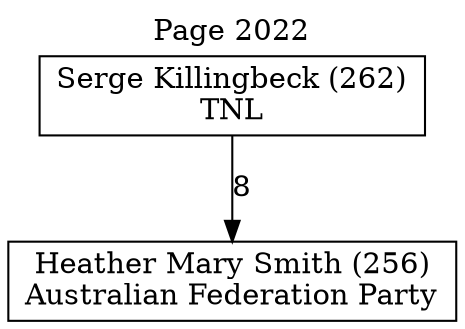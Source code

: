 // House preference flow
digraph "Heather Mary Smith (256)_Page_2022" {
	graph [label="Page 2022" labelloc=t mclimit=10]
	node [shape=box]
	"Heather Mary Smith (256)" [label="Heather Mary Smith (256)
Australian Federation Party"]
	"Serge Killingbeck (262)" [label="Serge Killingbeck (262)
TNL"]
	"Serge Killingbeck (262)" -> "Heather Mary Smith (256)" [label=8]
}
